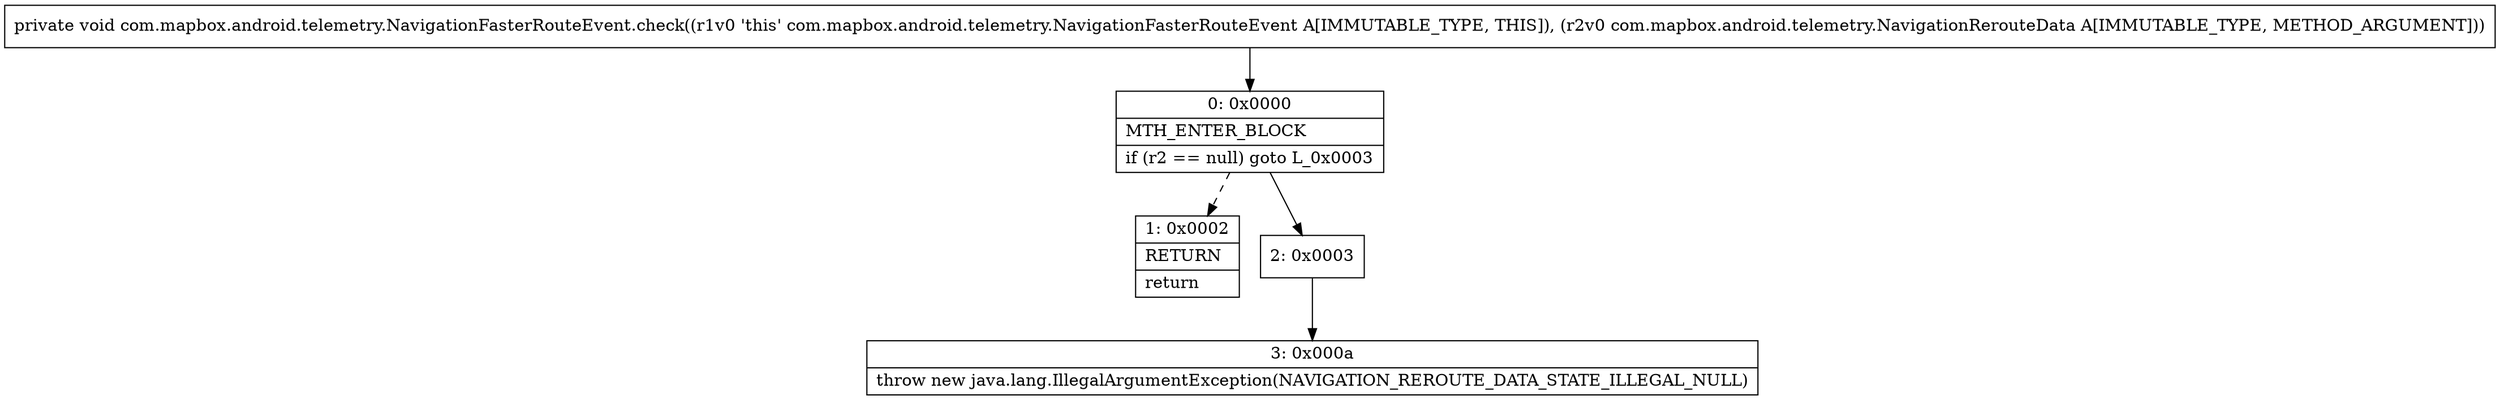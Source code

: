 digraph "CFG forcom.mapbox.android.telemetry.NavigationFasterRouteEvent.check(Lcom\/mapbox\/android\/telemetry\/NavigationRerouteData;)V" {
Node_0 [shape=record,label="{0\:\ 0x0000|MTH_ENTER_BLOCK\l|if (r2 == null) goto L_0x0003\l}"];
Node_1 [shape=record,label="{1\:\ 0x0002|RETURN\l|return\l}"];
Node_2 [shape=record,label="{2\:\ 0x0003}"];
Node_3 [shape=record,label="{3\:\ 0x000a|throw new java.lang.IllegalArgumentException(NAVIGATION_REROUTE_DATA_STATE_ILLEGAL_NULL)\l}"];
MethodNode[shape=record,label="{private void com.mapbox.android.telemetry.NavigationFasterRouteEvent.check((r1v0 'this' com.mapbox.android.telemetry.NavigationFasterRouteEvent A[IMMUTABLE_TYPE, THIS]), (r2v0 com.mapbox.android.telemetry.NavigationRerouteData A[IMMUTABLE_TYPE, METHOD_ARGUMENT])) }"];
MethodNode -> Node_0;
Node_0 -> Node_1[style=dashed];
Node_0 -> Node_2;
Node_2 -> Node_3;
}

